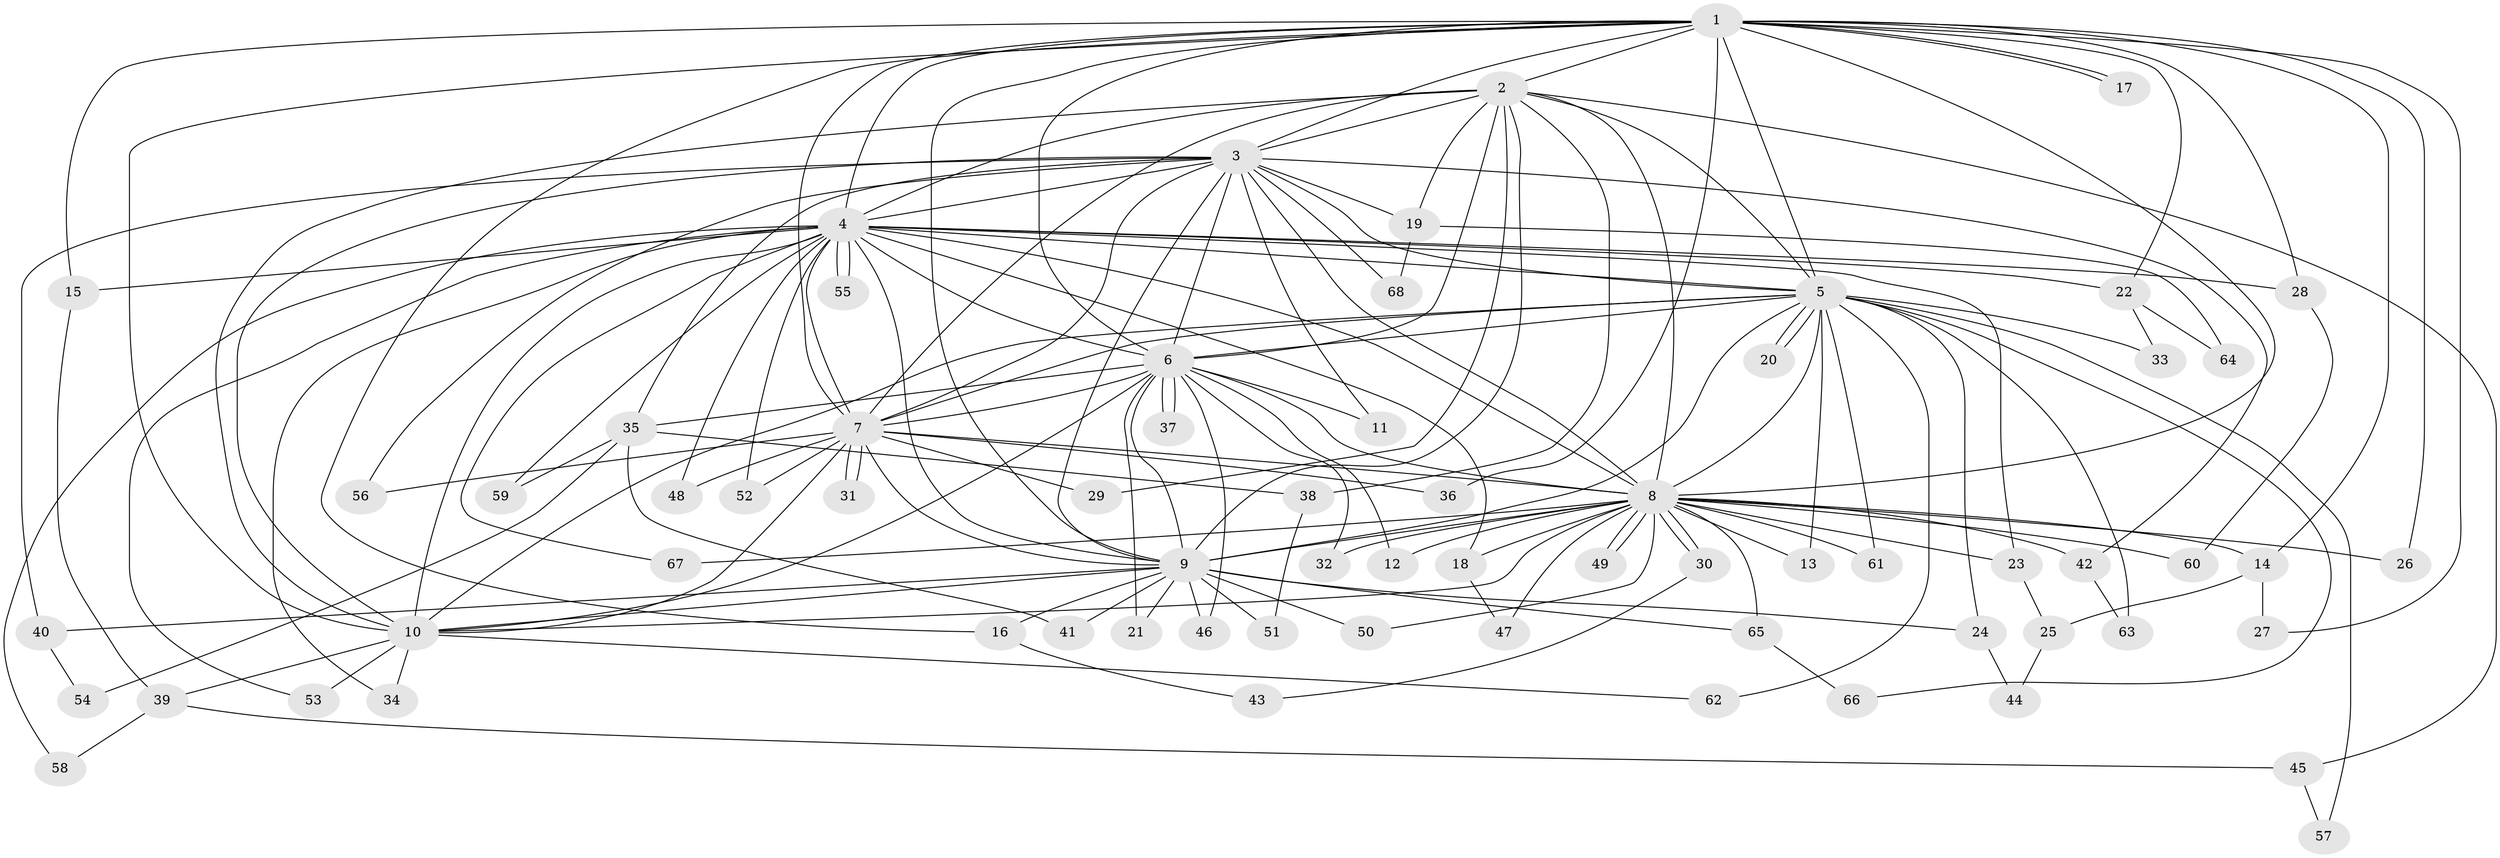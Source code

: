 // coarse degree distribution, {17: 0.03773584905660377, 12: 0.03773584905660377, 24: 0.018867924528301886, 16: 0.018867924528301886, 19: 0.018867924528301886, 25: 0.018867924528301886, 11: 0.018867924528301886, 2: 0.5094339622641509, 3: 0.20754716981132076, 4: 0.03773584905660377, 1: 0.07547169811320754}
// Generated by graph-tools (version 1.1) at 2025/41/03/06/25 10:41:40]
// undirected, 68 vertices, 161 edges
graph export_dot {
graph [start="1"]
  node [color=gray90,style=filled];
  1;
  2;
  3;
  4;
  5;
  6;
  7;
  8;
  9;
  10;
  11;
  12;
  13;
  14;
  15;
  16;
  17;
  18;
  19;
  20;
  21;
  22;
  23;
  24;
  25;
  26;
  27;
  28;
  29;
  30;
  31;
  32;
  33;
  34;
  35;
  36;
  37;
  38;
  39;
  40;
  41;
  42;
  43;
  44;
  45;
  46;
  47;
  48;
  49;
  50;
  51;
  52;
  53;
  54;
  55;
  56;
  57;
  58;
  59;
  60;
  61;
  62;
  63;
  64;
  65;
  66;
  67;
  68;
  1 -- 2;
  1 -- 3;
  1 -- 4;
  1 -- 5;
  1 -- 6;
  1 -- 7;
  1 -- 8;
  1 -- 9;
  1 -- 10;
  1 -- 14;
  1 -- 15;
  1 -- 16;
  1 -- 17;
  1 -- 17;
  1 -- 22;
  1 -- 26;
  1 -- 27;
  1 -- 28;
  1 -- 36;
  2 -- 3;
  2 -- 4;
  2 -- 5;
  2 -- 6;
  2 -- 7;
  2 -- 8;
  2 -- 9;
  2 -- 10;
  2 -- 19;
  2 -- 29;
  2 -- 38;
  2 -- 45;
  3 -- 4;
  3 -- 5;
  3 -- 6;
  3 -- 7;
  3 -- 8;
  3 -- 9;
  3 -- 10;
  3 -- 11;
  3 -- 19;
  3 -- 35;
  3 -- 40;
  3 -- 42;
  3 -- 56;
  3 -- 68;
  4 -- 5;
  4 -- 6;
  4 -- 7;
  4 -- 8;
  4 -- 9;
  4 -- 10;
  4 -- 15;
  4 -- 18;
  4 -- 22;
  4 -- 23;
  4 -- 28;
  4 -- 34;
  4 -- 48;
  4 -- 52;
  4 -- 53;
  4 -- 55;
  4 -- 55;
  4 -- 58;
  4 -- 59;
  4 -- 67;
  5 -- 6;
  5 -- 7;
  5 -- 8;
  5 -- 9;
  5 -- 10;
  5 -- 13;
  5 -- 20;
  5 -- 20;
  5 -- 24;
  5 -- 33;
  5 -- 57;
  5 -- 61;
  5 -- 62;
  5 -- 63;
  5 -- 66;
  6 -- 7;
  6 -- 8;
  6 -- 9;
  6 -- 10;
  6 -- 11;
  6 -- 12;
  6 -- 21;
  6 -- 32;
  6 -- 35;
  6 -- 37;
  6 -- 37;
  6 -- 46;
  7 -- 8;
  7 -- 9;
  7 -- 10;
  7 -- 29;
  7 -- 31;
  7 -- 31;
  7 -- 36;
  7 -- 48;
  7 -- 52;
  7 -- 56;
  8 -- 9;
  8 -- 10;
  8 -- 12;
  8 -- 13;
  8 -- 14;
  8 -- 18;
  8 -- 23;
  8 -- 26;
  8 -- 30;
  8 -- 30;
  8 -- 32;
  8 -- 42;
  8 -- 47;
  8 -- 49;
  8 -- 49;
  8 -- 50;
  8 -- 60;
  8 -- 61;
  8 -- 65;
  8 -- 67;
  9 -- 10;
  9 -- 16;
  9 -- 21;
  9 -- 24;
  9 -- 40;
  9 -- 41;
  9 -- 46;
  9 -- 50;
  9 -- 51;
  9 -- 65;
  10 -- 34;
  10 -- 39;
  10 -- 53;
  10 -- 62;
  14 -- 25;
  14 -- 27;
  15 -- 39;
  16 -- 43;
  18 -- 47;
  19 -- 64;
  19 -- 68;
  22 -- 33;
  22 -- 64;
  23 -- 25;
  24 -- 44;
  25 -- 44;
  28 -- 60;
  30 -- 43;
  35 -- 38;
  35 -- 41;
  35 -- 54;
  35 -- 59;
  38 -- 51;
  39 -- 45;
  39 -- 58;
  40 -- 54;
  42 -- 63;
  45 -- 57;
  65 -- 66;
}
